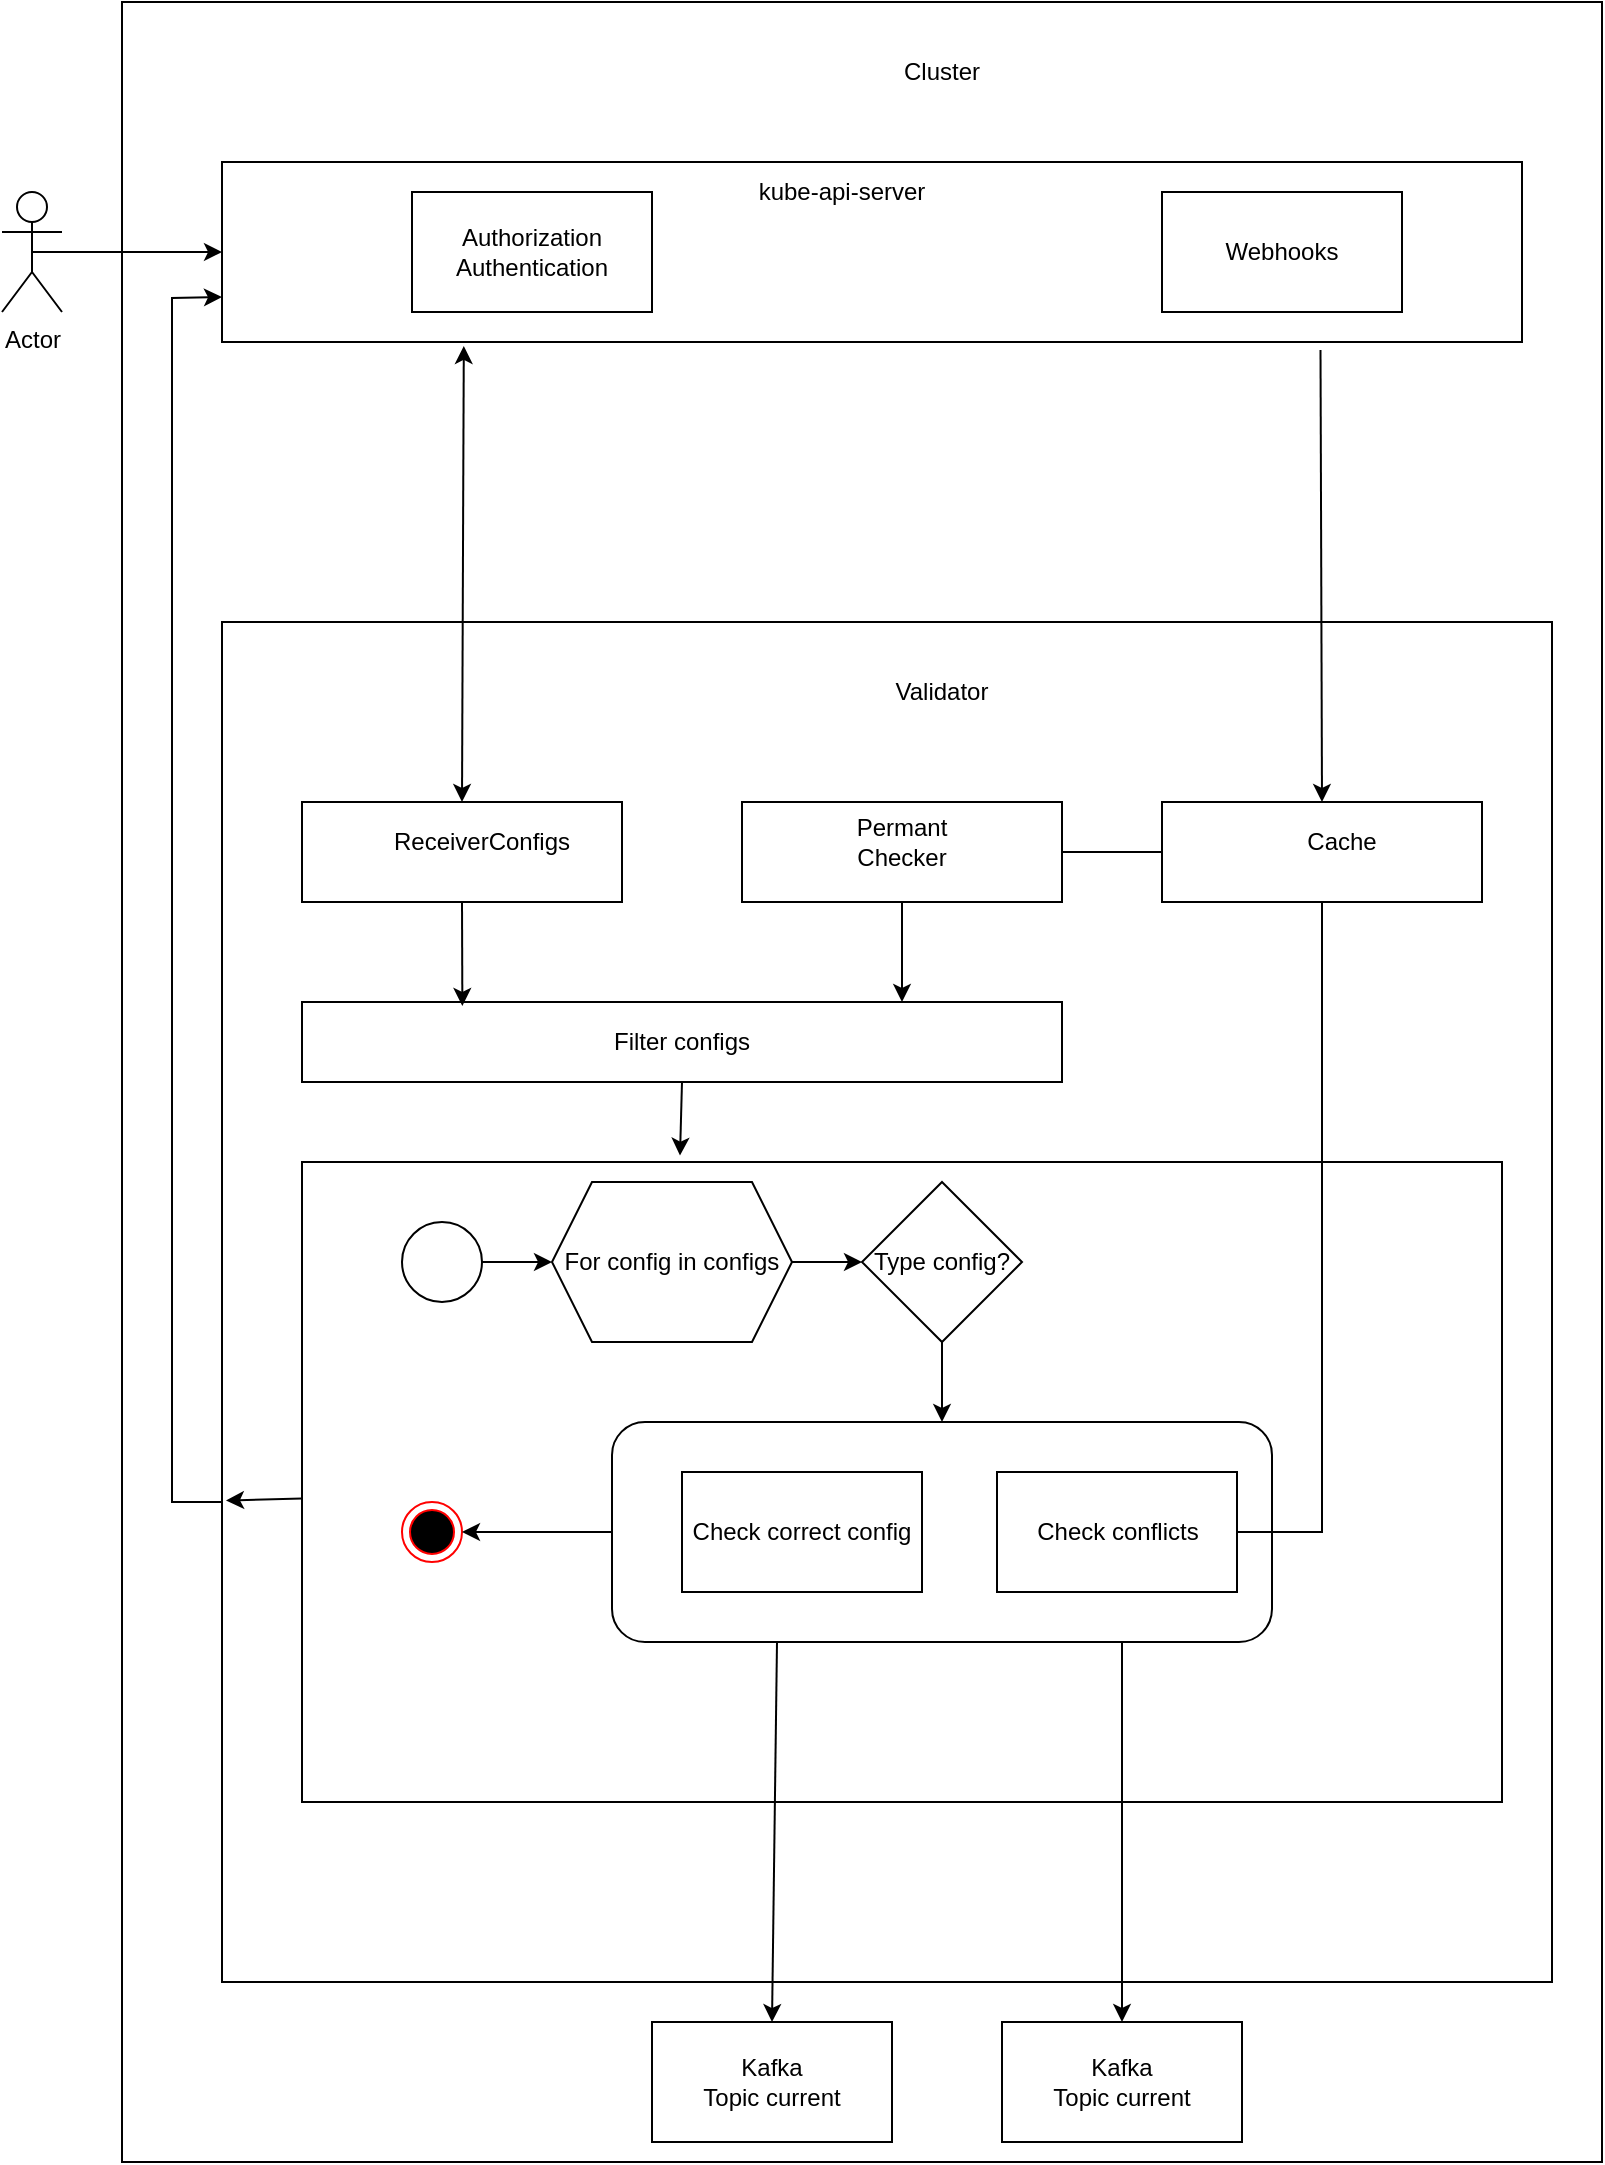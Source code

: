 <mxfile version="16.2.7" type="github">
  <diagram id="ht7PcN7X7Xro78kINkiu" name="Page-1">
    <mxGraphModel dx="2050" dy="1092" grid="1" gridSize="10" guides="1" tooltips="1" connect="1" arrows="1" fold="1" page="1" pageScale="1" pageWidth="850" pageHeight="1100" math="0" shadow="0">
      <root>
        <mxCell id="0" />
        <mxCell id="1" parent="0" />
        <mxCell id="AqfSkkNONhGEkMlq465V-1" value="" style="rounded=0;whiteSpace=wrap;html=1;" vertex="1" parent="1">
          <mxGeometry x="85" y="20" width="740" height="1080" as="geometry" />
        </mxCell>
        <mxCell id="AqfSkkNONhGEkMlq465V-2" value="Cluster" style="text;html=1;strokeColor=none;fillColor=none;align=center;verticalAlign=middle;whiteSpace=wrap;rounded=0;" vertex="1" parent="1">
          <mxGeometry x="465" y="40" width="60" height="30" as="geometry" />
        </mxCell>
        <mxCell id="AqfSkkNONhGEkMlq465V-3" value="" style="rounded=0;whiteSpace=wrap;html=1;" vertex="1" parent="1">
          <mxGeometry x="135" y="100" width="650" height="90" as="geometry" />
        </mxCell>
        <mxCell id="AqfSkkNONhGEkMlq465V-4" value="kube-api-server" style="text;html=1;strokeColor=none;fillColor=none;align=center;verticalAlign=middle;whiteSpace=wrap;rounded=0;" vertex="1" parent="1">
          <mxGeometry x="395" y="100" width="100" height="30" as="geometry" />
        </mxCell>
        <mxCell id="AqfSkkNONhGEkMlq465V-5" value="" style="rounded=0;whiteSpace=wrap;html=1;" vertex="1" parent="1">
          <mxGeometry x="135" y="330" width="665" height="680" as="geometry" />
        </mxCell>
        <mxCell id="AqfSkkNONhGEkMlq465V-6" value="Validator" style="text;html=1;strokeColor=none;fillColor=none;align=center;verticalAlign=middle;whiteSpace=wrap;rounded=0;" vertex="1" parent="1">
          <mxGeometry x="465" y="350" width="60" height="30" as="geometry" />
        </mxCell>
        <mxCell id="AqfSkkNONhGEkMlq465V-7" value="" style="rounded=0;whiteSpace=wrap;html=1;" vertex="1" parent="1">
          <mxGeometry x="175" y="420" width="160" height="50" as="geometry" />
        </mxCell>
        <mxCell id="AqfSkkNONhGEkMlq465V-8" value="" style="rounded=0;whiteSpace=wrap;html=1;" vertex="1" parent="1">
          <mxGeometry x="605" y="420" width="160" height="50" as="geometry" />
        </mxCell>
        <mxCell id="AqfSkkNONhGEkMlq465V-9" value="ReceiverConfigs" style="text;html=1;strokeColor=none;fillColor=none;align=center;verticalAlign=middle;whiteSpace=wrap;rounded=0;" vertex="1" parent="1">
          <mxGeometry x="235" y="425" width="60" height="30" as="geometry" />
        </mxCell>
        <mxCell id="AqfSkkNONhGEkMlq465V-10" value="Cache" style="text;html=1;strokeColor=none;fillColor=none;align=center;verticalAlign=middle;whiteSpace=wrap;rounded=0;" vertex="1" parent="1">
          <mxGeometry x="665" y="425" width="60" height="30" as="geometry" />
        </mxCell>
        <mxCell id="AqfSkkNONhGEkMlq465V-11" value="Actor" style="shape=umlActor;verticalLabelPosition=bottom;verticalAlign=top;html=1;outlineConnect=0;" vertex="1" parent="1">
          <mxGeometry x="25" y="115" width="30" height="60" as="geometry" />
        </mxCell>
        <mxCell id="AqfSkkNONhGEkMlq465V-12" value="" style="endArrow=classic;html=1;rounded=0;exitX=0.5;exitY=0.5;exitDx=0;exitDy=0;exitPerimeter=0;entryX=0;entryY=0.5;entryDx=0;entryDy=0;" edge="1" parent="1" source="AqfSkkNONhGEkMlq465V-11" target="AqfSkkNONhGEkMlq465V-3">
          <mxGeometry width="50" height="50" relative="1" as="geometry">
            <mxPoint x="405" y="470" as="sourcePoint" />
            <mxPoint x="455" y="420" as="targetPoint" />
          </mxGeometry>
        </mxCell>
        <mxCell id="AqfSkkNONhGEkMlq465V-14" value="" style="endArrow=classic;startArrow=classic;html=1;rounded=0;entryX=0.186;entryY=1.022;entryDx=0;entryDy=0;exitX=0.5;exitY=0;exitDx=0;exitDy=0;entryPerimeter=0;" edge="1" parent="1" source="AqfSkkNONhGEkMlq465V-7" target="AqfSkkNONhGEkMlq465V-3">
          <mxGeometry width="50" height="50" relative="1" as="geometry">
            <mxPoint x="395" y="470" as="sourcePoint" />
            <mxPoint x="445" y="420" as="targetPoint" />
          </mxGeometry>
        </mxCell>
        <mxCell id="AqfSkkNONhGEkMlq465V-15" value="" style="rounded=0;whiteSpace=wrap;html=1;" vertex="1" parent="1">
          <mxGeometry x="395" y="420" width="160" height="50" as="geometry" />
        </mxCell>
        <mxCell id="AqfSkkNONhGEkMlq465V-16" value="Permant Checker" style="text;html=1;strokeColor=none;fillColor=none;align=center;verticalAlign=middle;whiteSpace=wrap;rounded=0;" vertex="1" parent="1">
          <mxGeometry x="445" y="425" width="60" height="30" as="geometry" />
        </mxCell>
        <mxCell id="AqfSkkNONhGEkMlq465V-17" value="" style="endArrow=classic;html=1;rounded=0;entryX=0.5;entryY=0;entryDx=0;entryDy=0;exitX=0.845;exitY=1.044;exitDx=0;exitDy=0;exitPerimeter=0;" edge="1" parent="1" source="AqfSkkNONhGEkMlq465V-3" target="AqfSkkNONhGEkMlq465V-8">
          <mxGeometry width="50" height="50" relative="1" as="geometry">
            <mxPoint x="395" y="470" as="sourcePoint" />
            <mxPoint x="445" y="420" as="targetPoint" />
          </mxGeometry>
        </mxCell>
        <mxCell id="AqfSkkNONhGEkMlq465V-18" value="" style="rounded=0;whiteSpace=wrap;html=1;" vertex="1" parent="1">
          <mxGeometry x="175" y="600" width="600" height="320" as="geometry" />
        </mxCell>
        <mxCell id="AqfSkkNONhGEkMlq465V-19" value="Filter configs" style="rounded=0;whiteSpace=wrap;html=1;" vertex="1" parent="1">
          <mxGeometry x="175" y="520" width="380" height="40" as="geometry" />
        </mxCell>
        <mxCell id="AqfSkkNONhGEkMlq465V-20" value="" style="endArrow=classic;html=1;rounded=0;exitX=0.5;exitY=1;exitDx=0;exitDy=0;entryX=0.211;entryY=0.05;entryDx=0;entryDy=0;entryPerimeter=0;" edge="1" parent="1" source="AqfSkkNONhGEkMlq465V-7" target="AqfSkkNONhGEkMlq465V-19">
          <mxGeometry width="50" height="50" relative="1" as="geometry">
            <mxPoint x="395" y="470" as="sourcePoint" />
            <mxPoint x="445" y="420" as="targetPoint" />
          </mxGeometry>
        </mxCell>
        <mxCell id="AqfSkkNONhGEkMlq465V-21" value="" style="endArrow=classic;html=1;rounded=0;exitX=0.5;exitY=1;exitDx=0;exitDy=0;entryX=0.315;entryY=-0.01;entryDx=0;entryDy=0;entryPerimeter=0;" edge="1" parent="1" source="AqfSkkNONhGEkMlq465V-19" target="AqfSkkNONhGEkMlq465V-18">
          <mxGeometry width="50" height="50" relative="1" as="geometry">
            <mxPoint x="390" y="610" as="sourcePoint" />
            <mxPoint x="440" y="560" as="targetPoint" />
          </mxGeometry>
        </mxCell>
        <mxCell id="AqfSkkNONhGEkMlq465V-22" value="&lt;div&gt;Kafka&lt;/div&gt;&lt;div&gt;Topic current&lt;br&gt;&lt;/div&gt;" style="rounded=0;whiteSpace=wrap;html=1;" vertex="1" parent="1">
          <mxGeometry x="350" y="1030" width="120" height="60" as="geometry" />
        </mxCell>
        <mxCell id="AqfSkkNONhGEkMlq465V-23" value="&lt;div&gt;Kafka&lt;/div&gt;&lt;div&gt;Topic current&lt;br&gt;&lt;/div&gt;" style="rounded=0;whiteSpace=wrap;html=1;" vertex="1" parent="1">
          <mxGeometry x="525" y="1030" width="120" height="60" as="geometry" />
        </mxCell>
        <mxCell id="AqfSkkNONhGEkMlq465V-24" value="" style="endArrow=classic;html=1;rounded=0;exitX=0.5;exitY=1;exitDx=0;exitDy=0;" edge="1" parent="1" source="AqfSkkNONhGEkMlq465V-15">
          <mxGeometry width="50" height="50" relative="1" as="geometry">
            <mxPoint x="390" y="610" as="sourcePoint" />
            <mxPoint x="475" y="520" as="targetPoint" />
          </mxGeometry>
        </mxCell>
        <mxCell id="AqfSkkNONhGEkMlq465V-26" value="" style="endArrow=none;html=1;rounded=0;entryX=0;entryY=0.5;entryDx=0;entryDy=0;exitX=1;exitY=0.5;exitDx=0;exitDy=0;" edge="1" parent="1" source="AqfSkkNONhGEkMlq465V-15" target="AqfSkkNONhGEkMlq465V-8">
          <mxGeometry width="50" height="50" relative="1" as="geometry">
            <mxPoint x="560" y="445" as="sourcePoint" />
            <mxPoint x="440" y="560" as="targetPoint" />
          </mxGeometry>
        </mxCell>
        <mxCell id="AqfSkkNONhGEkMlq465V-27" value="" style="ellipse;whiteSpace=wrap;html=1;aspect=fixed;" vertex="1" parent="1">
          <mxGeometry x="225" y="630" width="40" height="40" as="geometry" />
        </mxCell>
        <mxCell id="AqfSkkNONhGEkMlq465V-28" value="Type config?" style="rhombus;whiteSpace=wrap;html=1;" vertex="1" parent="1">
          <mxGeometry x="455" y="610" width="80" height="80" as="geometry" />
        </mxCell>
        <mxCell id="AqfSkkNONhGEkMlq465V-31" value="" style="rounded=1;whiteSpace=wrap;html=1;" vertex="1" parent="1">
          <mxGeometry x="330" y="730" width="330" height="110" as="geometry" />
        </mxCell>
        <mxCell id="AqfSkkNONhGEkMlq465V-32" value="Check correct config" style="rounded=0;whiteSpace=wrap;html=1;" vertex="1" parent="1">
          <mxGeometry x="365" y="755" width="120" height="60" as="geometry" />
        </mxCell>
        <mxCell id="AqfSkkNONhGEkMlq465V-33" value="Check conflicts" style="rounded=0;whiteSpace=wrap;html=1;" vertex="1" parent="1">
          <mxGeometry x="522.5" y="755" width="120" height="60" as="geometry" />
        </mxCell>
        <mxCell id="AqfSkkNONhGEkMlq465V-34" value="" style="endArrow=classic;html=1;rounded=0;exitX=0.5;exitY=1;exitDx=0;exitDy=0;entryX=0.5;entryY=0;entryDx=0;entryDy=0;" edge="1" parent="1" source="AqfSkkNONhGEkMlq465V-28" target="AqfSkkNONhGEkMlq465V-31">
          <mxGeometry width="50" height="50" relative="1" as="geometry">
            <mxPoint x="390" y="610" as="sourcePoint" />
            <mxPoint x="440" y="560" as="targetPoint" />
          </mxGeometry>
        </mxCell>
        <mxCell id="AqfSkkNONhGEkMlq465V-35" value="" style="endArrow=none;html=1;rounded=0;entryX=0.5;entryY=1;entryDx=0;entryDy=0;exitX=1;exitY=0.5;exitDx=0;exitDy=0;" edge="1" parent="1" source="AqfSkkNONhGEkMlq465V-33">
          <mxGeometry width="50" height="50" relative="1" as="geometry">
            <mxPoint x="582.5" y="755" as="sourcePoint" />
            <mxPoint x="685" y="470" as="targetPoint" />
            <Array as="points">
              <mxPoint x="685" y="785" />
            </Array>
          </mxGeometry>
        </mxCell>
        <mxCell id="AqfSkkNONhGEkMlq465V-36" value="" style="ellipse;html=1;shape=endState;fillColor=#000000;strokeColor=#ff0000;" vertex="1" parent="1">
          <mxGeometry x="225" y="770" width="30" height="30" as="geometry" />
        </mxCell>
        <mxCell id="AqfSkkNONhGEkMlq465V-37" value="" style="endArrow=classic;html=1;rounded=0;entryX=1;entryY=0.5;entryDx=0;entryDy=0;exitX=0;exitY=0.5;exitDx=0;exitDy=0;" edge="1" parent="1" source="AqfSkkNONhGEkMlq465V-31" target="AqfSkkNONhGEkMlq465V-36">
          <mxGeometry width="50" height="50" relative="1" as="geometry">
            <mxPoint x="390" y="610" as="sourcePoint" />
            <mxPoint x="440" y="560" as="targetPoint" />
          </mxGeometry>
        </mxCell>
        <mxCell id="AqfSkkNONhGEkMlq465V-38" value="" style="endArrow=classic;html=1;rounded=0;exitX=0.25;exitY=1;exitDx=0;exitDy=0;entryX=0.5;entryY=0;entryDx=0;entryDy=0;" edge="1" parent="1" source="AqfSkkNONhGEkMlq465V-31" target="AqfSkkNONhGEkMlq465V-22">
          <mxGeometry width="50" height="50" relative="1" as="geometry">
            <mxPoint x="390" y="610" as="sourcePoint" />
            <mxPoint x="440" y="560" as="targetPoint" />
          </mxGeometry>
        </mxCell>
        <mxCell id="AqfSkkNONhGEkMlq465V-39" value="" style="endArrow=classic;html=1;rounded=0;entryX=0.5;entryY=0;entryDx=0;entryDy=0;" edge="1" parent="1" target="AqfSkkNONhGEkMlq465V-23">
          <mxGeometry width="50" height="50" relative="1" as="geometry">
            <mxPoint x="585" y="840" as="sourcePoint" />
            <mxPoint x="440" y="560" as="targetPoint" />
          </mxGeometry>
        </mxCell>
        <mxCell id="AqfSkkNONhGEkMlq465V-42" value="For config in configs" style="shape=hexagon;perimeter=hexagonPerimeter2;whiteSpace=wrap;html=1;fixedSize=1;" vertex="1" parent="1">
          <mxGeometry x="300" y="610" width="120" height="80" as="geometry" />
        </mxCell>
        <mxCell id="AqfSkkNONhGEkMlq465V-43" value="" style="endArrow=classic;html=1;rounded=0;exitX=1;exitY=0.5;exitDx=0;exitDy=0;entryX=0;entryY=0.5;entryDx=0;entryDy=0;" edge="1" parent="1" source="AqfSkkNONhGEkMlq465V-27" target="AqfSkkNONhGEkMlq465V-42">
          <mxGeometry width="50" height="50" relative="1" as="geometry">
            <mxPoint x="390" y="610" as="sourcePoint" />
            <mxPoint x="440" y="560" as="targetPoint" />
          </mxGeometry>
        </mxCell>
        <mxCell id="AqfSkkNONhGEkMlq465V-44" value="" style="endArrow=classic;html=1;rounded=0;exitX=1;exitY=0.5;exitDx=0;exitDy=0;entryX=0;entryY=0.5;entryDx=0;entryDy=0;" edge="1" parent="1" source="AqfSkkNONhGEkMlq465V-42" target="AqfSkkNONhGEkMlq465V-28">
          <mxGeometry width="50" height="50" relative="1" as="geometry">
            <mxPoint x="390" y="610" as="sourcePoint" />
            <mxPoint x="440" y="560" as="targetPoint" />
          </mxGeometry>
        </mxCell>
        <mxCell id="AqfSkkNONhGEkMlq465V-45" value="" style="endArrow=classic;html=1;rounded=0;entryX=0;entryY=0.75;entryDx=0;entryDy=0;" edge="1" parent="1" target="AqfSkkNONhGEkMlq465V-3">
          <mxGeometry width="50" height="50" relative="1" as="geometry">
            <mxPoint x="135" y="770" as="sourcePoint" />
            <mxPoint x="440" y="520" as="targetPoint" />
            <Array as="points">
              <mxPoint x="110" y="770" />
              <mxPoint x="110" y="168" />
            </Array>
          </mxGeometry>
        </mxCell>
        <mxCell id="AqfSkkNONhGEkMlq465V-46" value="" style="endArrow=classic;html=1;rounded=0;entryX=0.003;entryY=0.646;entryDx=0;entryDy=0;entryPerimeter=0;" edge="1" parent="1" source="AqfSkkNONhGEkMlq465V-18" target="AqfSkkNONhGEkMlq465V-5">
          <mxGeometry width="50" height="50" relative="1" as="geometry">
            <mxPoint x="390" y="570" as="sourcePoint" />
            <mxPoint x="140" y="770" as="targetPoint" />
          </mxGeometry>
        </mxCell>
        <mxCell id="AqfSkkNONhGEkMlq465V-47" value="&lt;div&gt;Authorization&lt;/div&gt;&lt;div&gt;Authentication&lt;br&gt;&lt;/div&gt;" style="rounded=0;whiteSpace=wrap;html=1;" vertex="1" parent="1">
          <mxGeometry x="230" y="115" width="120" height="60" as="geometry" />
        </mxCell>
        <mxCell id="AqfSkkNONhGEkMlq465V-48" value="Webhooks" style="rounded=0;whiteSpace=wrap;html=1;" vertex="1" parent="1">
          <mxGeometry x="605" y="115" width="120" height="60" as="geometry" />
        </mxCell>
      </root>
    </mxGraphModel>
  </diagram>
</mxfile>
